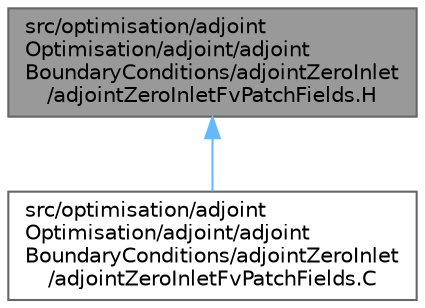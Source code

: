 digraph "src/optimisation/adjointOptimisation/adjoint/adjointBoundaryConditions/adjointZeroInlet/adjointZeroInletFvPatchFields.H"
{
 // LATEX_PDF_SIZE
  bgcolor="transparent";
  edge [fontname=Helvetica,fontsize=10,labelfontname=Helvetica,labelfontsize=10];
  node [fontname=Helvetica,fontsize=10,shape=box,height=0.2,width=0.4];
  Node1 [id="Node000001",label="src/optimisation/adjoint\lOptimisation/adjoint/adjoint\lBoundaryConditions/adjointZeroInlet\l/adjointZeroInletFvPatchFields.H",height=0.2,width=0.4,color="gray40", fillcolor="grey60", style="filled", fontcolor="black",tooltip=" "];
  Node1 -> Node2 [id="edge1_Node000001_Node000002",dir="back",color="steelblue1",style="solid",tooltip=" "];
  Node2 [id="Node000002",label="src/optimisation/adjoint\lOptimisation/adjoint/adjoint\lBoundaryConditions/adjointZeroInlet\l/adjointZeroInletFvPatchFields.C",height=0.2,width=0.4,color="grey40", fillcolor="white", style="filled",URL="$adjointZeroInletFvPatchFields_8C.html",tooltip=" "];
}
